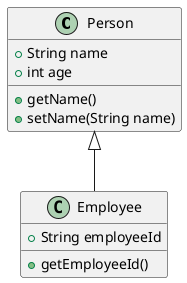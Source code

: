 @startuml
class Person {
    +String name
    +int age
    +getName()
    +setName(String name)
}

class Employee {
    +String employeeId
    +getEmployeeId()
}

Person <|-- Employee
@enduml
